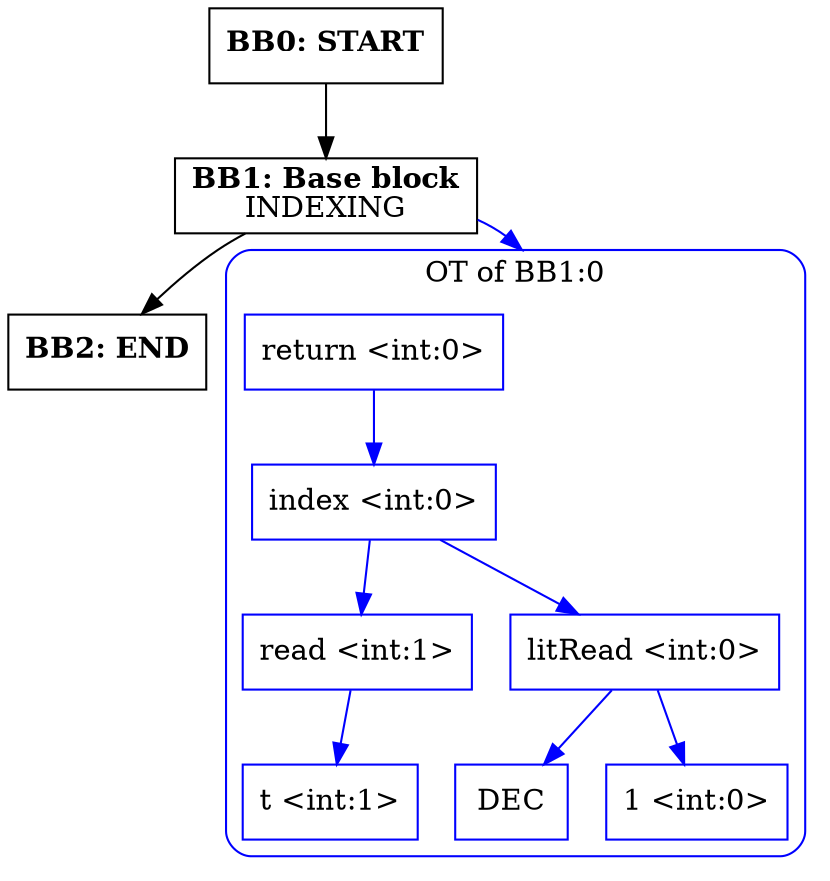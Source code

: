 digraph CFG {
    compound=true;
    graph [splines=true];
    node [shape=rectangle];

    BB2 [label=<<B>BB2: END</B><BR ALIGN="CENTER"/>>];
    BB1 [label=<<B>BB1: Base block</B><BR ALIGN="CENTER"/>INDEXING<BR ALIGN="CENTER"/>>];
    subgraph cluster_instruction0 {
        label = "OT of BB1:0";
        style=rounded;
        color=blue;
        entry0 [shape=point, style=invis];
        node0 [label="return <int:0>", color=blue];
        node1 [label="index <int:0>", color=blue];
        node2 [label="read <int:1>", color=blue];
        node3 [label="t <int:1>", color=blue];
        node2 -> node3[color=blue];
        node1 -> node2[color=blue];
        node4 [label="litRead <int:0>", color=blue];
        node5 [label="DEC", color=blue];
        node4 -> node5[color=blue];
        node6 [label="1 <int:0>", color=blue];
        node4 -> node6[color=blue];
        node1 -> node4[color=blue];
        node0 -> node1[color=blue];
    }
    BB1 -> entry0 [lhead=cluster_instruction0, color=blue];
    BB0 [label=<<B>BB0: START</B><BR ALIGN="CENTER"/>>];

    BB1 -> BB2;
    BB0 -> BB1;
}
